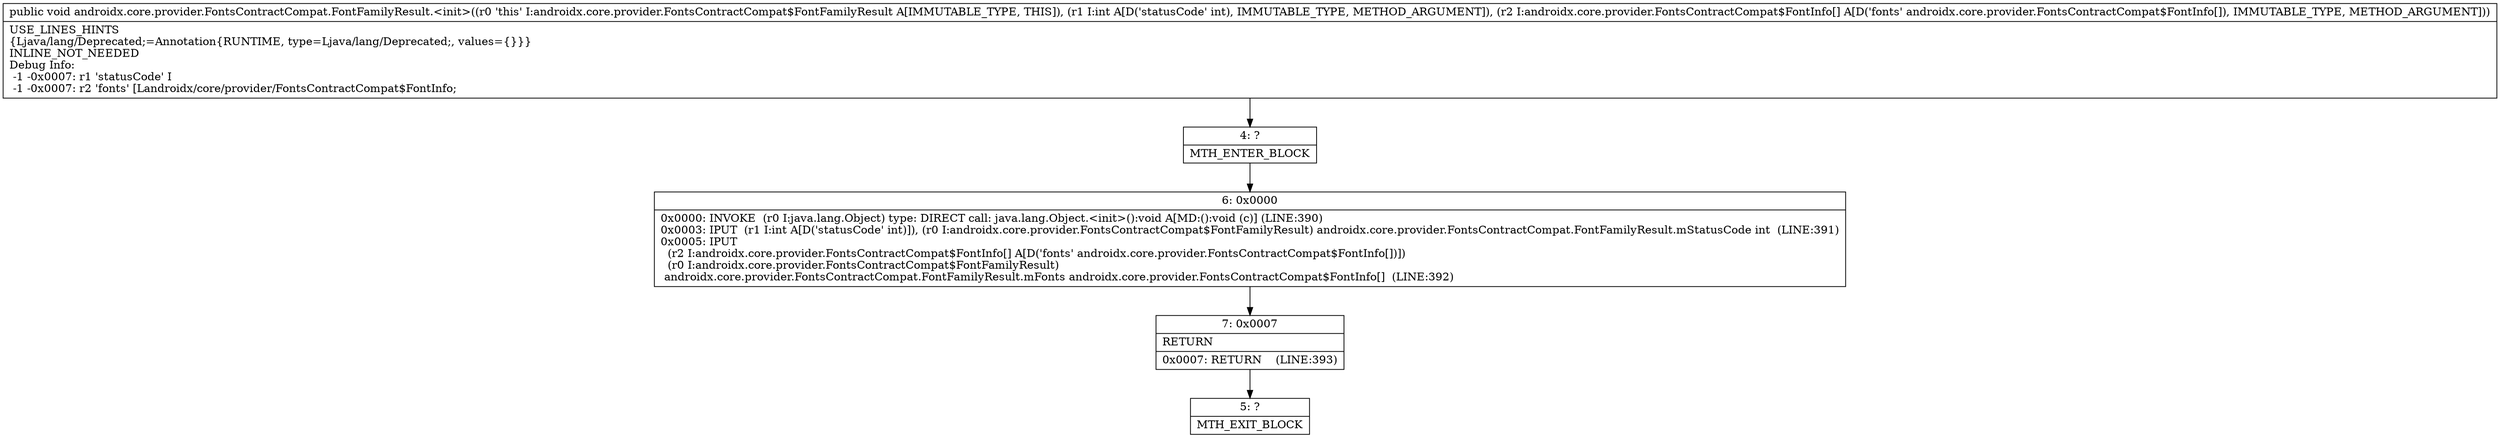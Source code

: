 digraph "CFG forandroidx.core.provider.FontsContractCompat.FontFamilyResult.\<init\>(I[Landroidx\/core\/provider\/FontsContractCompat$FontInfo;)V" {
Node_4 [shape=record,label="{4\:\ ?|MTH_ENTER_BLOCK\l}"];
Node_6 [shape=record,label="{6\:\ 0x0000|0x0000: INVOKE  (r0 I:java.lang.Object) type: DIRECT call: java.lang.Object.\<init\>():void A[MD:():void (c)] (LINE:390)\l0x0003: IPUT  (r1 I:int A[D('statusCode' int)]), (r0 I:androidx.core.provider.FontsContractCompat$FontFamilyResult) androidx.core.provider.FontsContractCompat.FontFamilyResult.mStatusCode int  (LINE:391)\l0x0005: IPUT  \l  (r2 I:androidx.core.provider.FontsContractCompat$FontInfo[] A[D('fonts' androidx.core.provider.FontsContractCompat$FontInfo[])])\l  (r0 I:androidx.core.provider.FontsContractCompat$FontFamilyResult)\l androidx.core.provider.FontsContractCompat.FontFamilyResult.mFonts androidx.core.provider.FontsContractCompat$FontInfo[]  (LINE:392)\l}"];
Node_7 [shape=record,label="{7\:\ 0x0007|RETURN\l|0x0007: RETURN    (LINE:393)\l}"];
Node_5 [shape=record,label="{5\:\ ?|MTH_EXIT_BLOCK\l}"];
MethodNode[shape=record,label="{public void androidx.core.provider.FontsContractCompat.FontFamilyResult.\<init\>((r0 'this' I:androidx.core.provider.FontsContractCompat$FontFamilyResult A[IMMUTABLE_TYPE, THIS]), (r1 I:int A[D('statusCode' int), IMMUTABLE_TYPE, METHOD_ARGUMENT]), (r2 I:androidx.core.provider.FontsContractCompat$FontInfo[] A[D('fonts' androidx.core.provider.FontsContractCompat$FontInfo[]), IMMUTABLE_TYPE, METHOD_ARGUMENT]))  | USE_LINES_HINTS\l\{Ljava\/lang\/Deprecated;=Annotation\{RUNTIME, type=Ljava\/lang\/Deprecated;, values=\{\}\}\}\lINLINE_NOT_NEEDED\lDebug Info:\l  \-1 \-0x0007: r1 'statusCode' I\l  \-1 \-0x0007: r2 'fonts' [Landroidx\/core\/provider\/FontsContractCompat$FontInfo;\l}"];
MethodNode -> Node_4;Node_4 -> Node_6;
Node_6 -> Node_7;
Node_7 -> Node_5;
}

